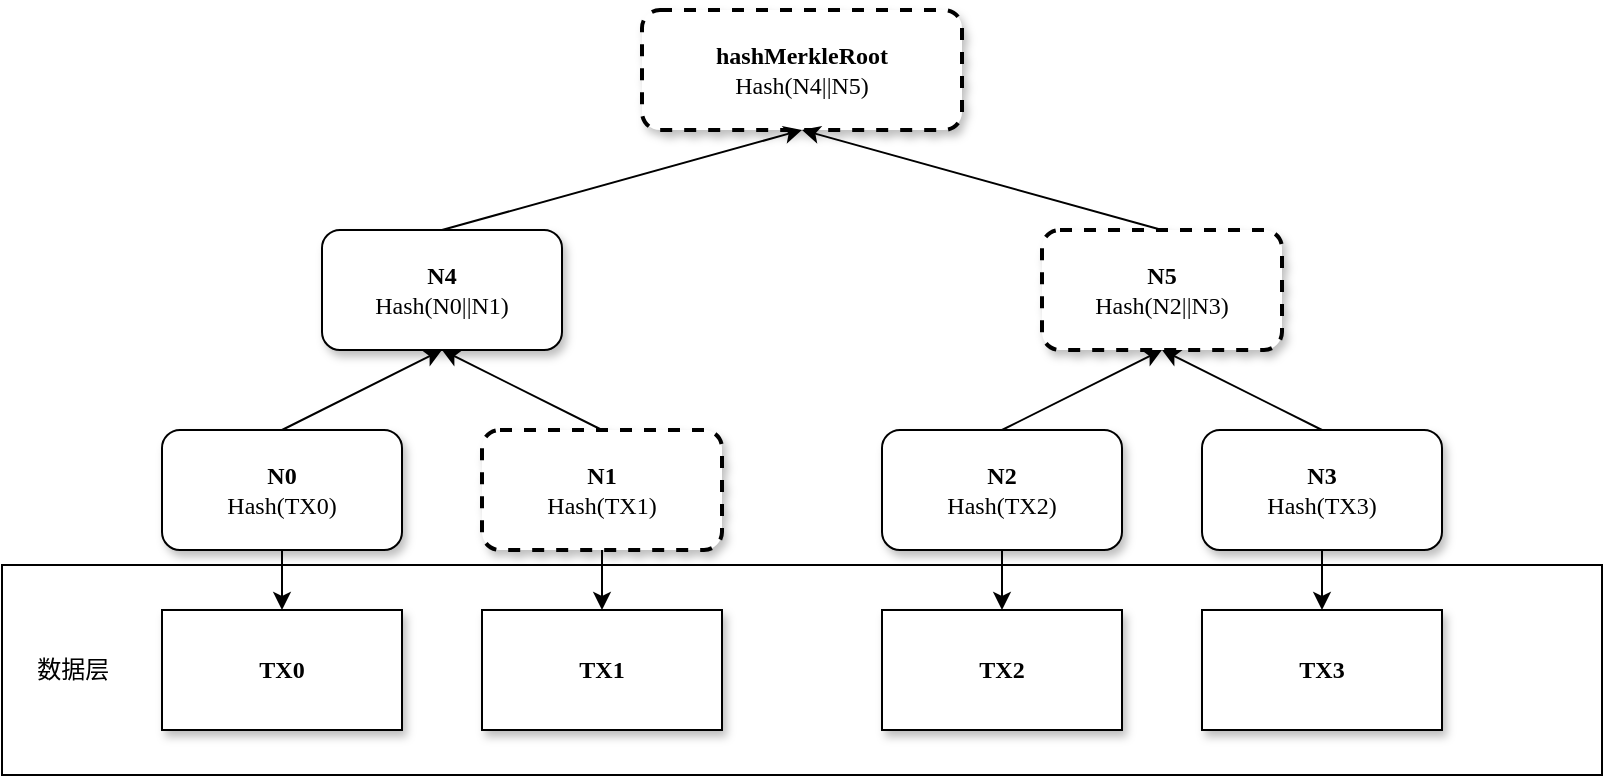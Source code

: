<mxfile version="21.6.8" type="github">
  <diagram name="Page-1" id="10a91c8b-09ff-31b1-d368-03940ed4cc9e">
    <mxGraphModel dx="1178" dy="676" grid="1" gridSize="10" guides="1" tooltips="1" connect="1" arrows="1" fold="1" page="1" pageScale="1" pageWidth="1100" pageHeight="850" background="none" math="0" shadow="0">
      <root>
        <mxCell id="0" />
        <mxCell id="1" parent="0" />
        <mxCell id="62893188c0fa7362-1" value="&lt;b&gt;hashMerkleRoot&lt;/b&gt;&lt;br&gt;Hash(N4||N5)" style="whiteSpace=wrap;html=1;rounded=1;shadow=1;labelBackgroundColor=none;strokeWidth=2;fontFamily=Verdana;fontSize=12;align=center;dashed=1;" parent="1" vertex="1">
          <mxGeometry x="520" y="30" width="160" height="60" as="geometry" />
        </mxCell>
        <mxCell id="du_VLxP9npXnoioeT4nY-35" style="edgeStyle=none;rounded=1;orthogonalLoop=1;jettySize=auto;html=1;exitX=0.5;exitY=0;exitDx=0;exitDy=0;entryX=0.5;entryY=1;entryDx=0;entryDy=0;" parent="1" source="62893188c0fa7362-2" target="62893188c0fa7362-1" edge="1">
          <mxGeometry relative="1" as="geometry" />
        </mxCell>
        <mxCell id="62893188c0fa7362-2" value="&lt;span&gt;&lt;b&gt;N4&lt;/b&gt;&lt;br&gt;Hash(N0||N1)&lt;/span&gt;" style="whiteSpace=wrap;html=1;rounded=1;shadow=1;labelBackgroundColor=none;strokeWidth=1;fontFamily=Verdana;fontSize=12;align=center;" parent="1" vertex="1">
          <mxGeometry x="360" y="140" width="120" height="60" as="geometry" />
        </mxCell>
        <mxCell id="du_VLxP9npXnoioeT4nY-21" style="edgeStyle=none;rounded=1;orthogonalLoop=1;jettySize=auto;html=1;exitX=0.5;exitY=0;exitDx=0;exitDy=0;entryX=0.5;entryY=1;entryDx=0;entryDy=0;" parent="1" source="62893188c0fa7362-8" target="62893188c0fa7362-2" edge="1">
          <mxGeometry relative="1" as="geometry" />
        </mxCell>
        <mxCell id="du_VLxP9npXnoioeT4nY-27" value="" style="edgeStyle=none;rounded=1;orthogonalLoop=1;jettySize=auto;html=1;" parent="1" source="62893188c0fa7362-8" target="du_VLxP9npXnoioeT4nY-26" edge="1">
          <mxGeometry relative="1" as="geometry" />
        </mxCell>
        <mxCell id="62893188c0fa7362-8" value="&lt;b&gt;N0&lt;/b&gt;&lt;br&gt;Hash(TX0)" style="whiteSpace=wrap;html=1;rounded=1;shadow=1;labelBackgroundColor=none;strokeWidth=1;fontFamily=Verdana;fontSize=12;align=center;" parent="1" vertex="1">
          <mxGeometry x="280" y="240" width="120" height="60" as="geometry" />
        </mxCell>
        <mxCell id="du_VLxP9npXnoioeT4nY-22" style="edgeStyle=none;rounded=1;orthogonalLoop=1;jettySize=auto;html=1;exitX=0.5;exitY=0;exitDx=0;exitDy=0;entryX=0.5;entryY=1;entryDx=0;entryDy=0;" parent="1" source="62893188c0fa7362-9" target="62893188c0fa7362-2" edge="1">
          <mxGeometry relative="1" as="geometry" />
        </mxCell>
        <mxCell id="du_VLxP9npXnoioeT4nY-29" value="" style="edgeStyle=none;rounded=1;orthogonalLoop=1;jettySize=auto;html=1;" parent="1" source="62893188c0fa7362-9" target="du_VLxP9npXnoioeT4nY-28" edge="1">
          <mxGeometry relative="1" as="geometry" />
        </mxCell>
        <mxCell id="62893188c0fa7362-9" value="&lt;span&gt;&lt;b&gt;N1&lt;/b&gt;&lt;br&gt;Hash(TX1)&lt;/span&gt;" style="whiteSpace=wrap;html=1;rounded=1;shadow=1;labelBackgroundColor=none;strokeWidth=2;fontFamily=Verdana;fontSize=12;align=center;dashed=1;" parent="1" vertex="1">
          <mxGeometry x="440" y="240" width="120" height="60" as="geometry" />
        </mxCell>
        <mxCell id="du_VLxP9npXnoioeT4nY-25" style="edgeStyle=none;rounded=1;orthogonalLoop=1;jettySize=auto;html=1;exitX=0.5;exitY=0;exitDx=0;exitDy=0;entryX=0.5;entryY=1;entryDx=0;entryDy=0;" parent="1" source="du_VLxP9npXnoioeT4nY-2" target="du_VLxP9npXnoioeT4nY-34" edge="1">
          <mxGeometry relative="1" as="geometry">
            <mxPoint x="770" y="220" as="targetPoint" />
          </mxGeometry>
        </mxCell>
        <mxCell id="du_VLxP9npXnoioeT4nY-31" value="" style="edgeStyle=none;rounded=1;orthogonalLoop=1;jettySize=auto;html=1;" parent="1" source="du_VLxP9npXnoioeT4nY-2" target="du_VLxP9npXnoioeT4nY-30" edge="1">
          <mxGeometry relative="1" as="geometry" />
        </mxCell>
        <mxCell id="du_VLxP9npXnoioeT4nY-2" value="&lt;span&gt;&lt;b&gt;N2&lt;/b&gt;&lt;br&gt;Hash(TX2)&lt;/span&gt;" style="whiteSpace=wrap;html=1;rounded=1;shadow=1;labelBackgroundColor=none;strokeWidth=1;fontFamily=Verdana;fontSize=12;align=center;" parent="1" vertex="1">
          <mxGeometry x="640" y="240" width="120" height="60" as="geometry" />
        </mxCell>
        <mxCell id="du_VLxP9npXnoioeT4nY-24" style="edgeStyle=none;rounded=1;orthogonalLoop=1;jettySize=auto;html=1;exitX=0.5;exitY=0;exitDx=0;exitDy=0;entryX=0.5;entryY=1;entryDx=0;entryDy=0;" parent="1" source="du_VLxP9npXnoioeT4nY-3" target="du_VLxP9npXnoioeT4nY-34" edge="1">
          <mxGeometry relative="1" as="geometry">
            <mxPoint x="810" y="210" as="targetPoint" />
          </mxGeometry>
        </mxCell>
        <mxCell id="du_VLxP9npXnoioeT4nY-33" value="" style="edgeStyle=none;rounded=1;orthogonalLoop=1;jettySize=auto;html=1;" parent="1" source="du_VLxP9npXnoioeT4nY-3" target="du_VLxP9npXnoioeT4nY-32" edge="1">
          <mxGeometry relative="1" as="geometry" />
        </mxCell>
        <mxCell id="du_VLxP9npXnoioeT4nY-3" value="&lt;span&gt;&lt;b&gt;N3&lt;/b&gt;&lt;br&gt;Hash(TX3)&lt;/span&gt;" style="whiteSpace=wrap;html=1;rounded=1;shadow=1;labelBackgroundColor=none;strokeWidth=1;fontFamily=Verdana;fontSize=12;align=center;" parent="1" vertex="1">
          <mxGeometry x="800" y="240" width="120" height="60" as="geometry" />
        </mxCell>
        <mxCell id="du_VLxP9npXnoioeT4nY-26" value="&lt;b&gt;TX0&lt;/b&gt;" style="whiteSpace=wrap;html=1;fontFamily=Verdana;rounded=0;shadow=1;labelBackgroundColor=none;strokeWidth=1;" parent="1" vertex="1">
          <mxGeometry x="280" y="330" width="120" height="60" as="geometry" />
        </mxCell>
        <mxCell id="du_VLxP9npXnoioeT4nY-28" value="&lt;b&gt;TX1&lt;/b&gt;" style="rounded=0;whiteSpace=wrap;html=1;fontFamily=Verdana;shadow=1;labelBackgroundColor=none;strokeWidth=1;" parent="1" vertex="1">
          <mxGeometry x="440" y="330" width="120" height="60" as="geometry" />
        </mxCell>
        <mxCell id="du_VLxP9npXnoioeT4nY-30" value="&lt;b&gt;TX2&lt;/b&gt;" style="rounded=0;whiteSpace=wrap;html=1;fontFamily=Verdana;shadow=1;labelBackgroundColor=none;strokeWidth=1;" parent="1" vertex="1">
          <mxGeometry x="640" y="330" width="120" height="60" as="geometry" />
        </mxCell>
        <mxCell id="du_VLxP9npXnoioeT4nY-37" value="&amp;nbsp; &amp;nbsp; &amp;nbsp;数据层" style="whiteSpace=wrap;html=1;rounded=0;strokeWidth=1;fillColor=none;align=left;spacing=1;labelBackgroundColor=none;" parent="1" vertex="1">
          <mxGeometry x="200" y="307.5" width="800" height="105" as="geometry" />
        </mxCell>
        <mxCell id="du_VLxP9npXnoioeT4nY-32" value="&lt;b&gt;TX3&lt;/b&gt;" style="whiteSpace=wrap;html=1;fontFamily=Verdana;rounded=0;shadow=1;labelBackgroundColor=none;strokeWidth=1;" parent="1" vertex="1">
          <mxGeometry x="800" y="330" width="120" height="60" as="geometry" />
        </mxCell>
        <mxCell id="du_VLxP9npXnoioeT4nY-36" style="edgeStyle=none;rounded=1;orthogonalLoop=1;jettySize=auto;html=1;exitX=0.5;exitY=0;exitDx=0;exitDy=0;entryX=0.5;entryY=1;entryDx=0;entryDy=0;" parent="1" source="du_VLxP9npXnoioeT4nY-34" target="62893188c0fa7362-1" edge="1">
          <mxGeometry relative="1" as="geometry" />
        </mxCell>
        <mxCell id="du_VLxP9npXnoioeT4nY-34" value="&lt;span&gt;&lt;b&gt;N5&lt;/b&gt;&lt;br&gt;Hash(N2||N3)&lt;/span&gt;" style="whiteSpace=wrap;html=1;rounded=1;shadow=1;labelBackgroundColor=none;strokeWidth=2;fontFamily=Verdana;fontSize=12;align=center;dashed=1;" parent="1" vertex="1">
          <mxGeometry x="720" y="140" width="120" height="60" as="geometry" />
        </mxCell>
      </root>
    </mxGraphModel>
  </diagram>
</mxfile>
